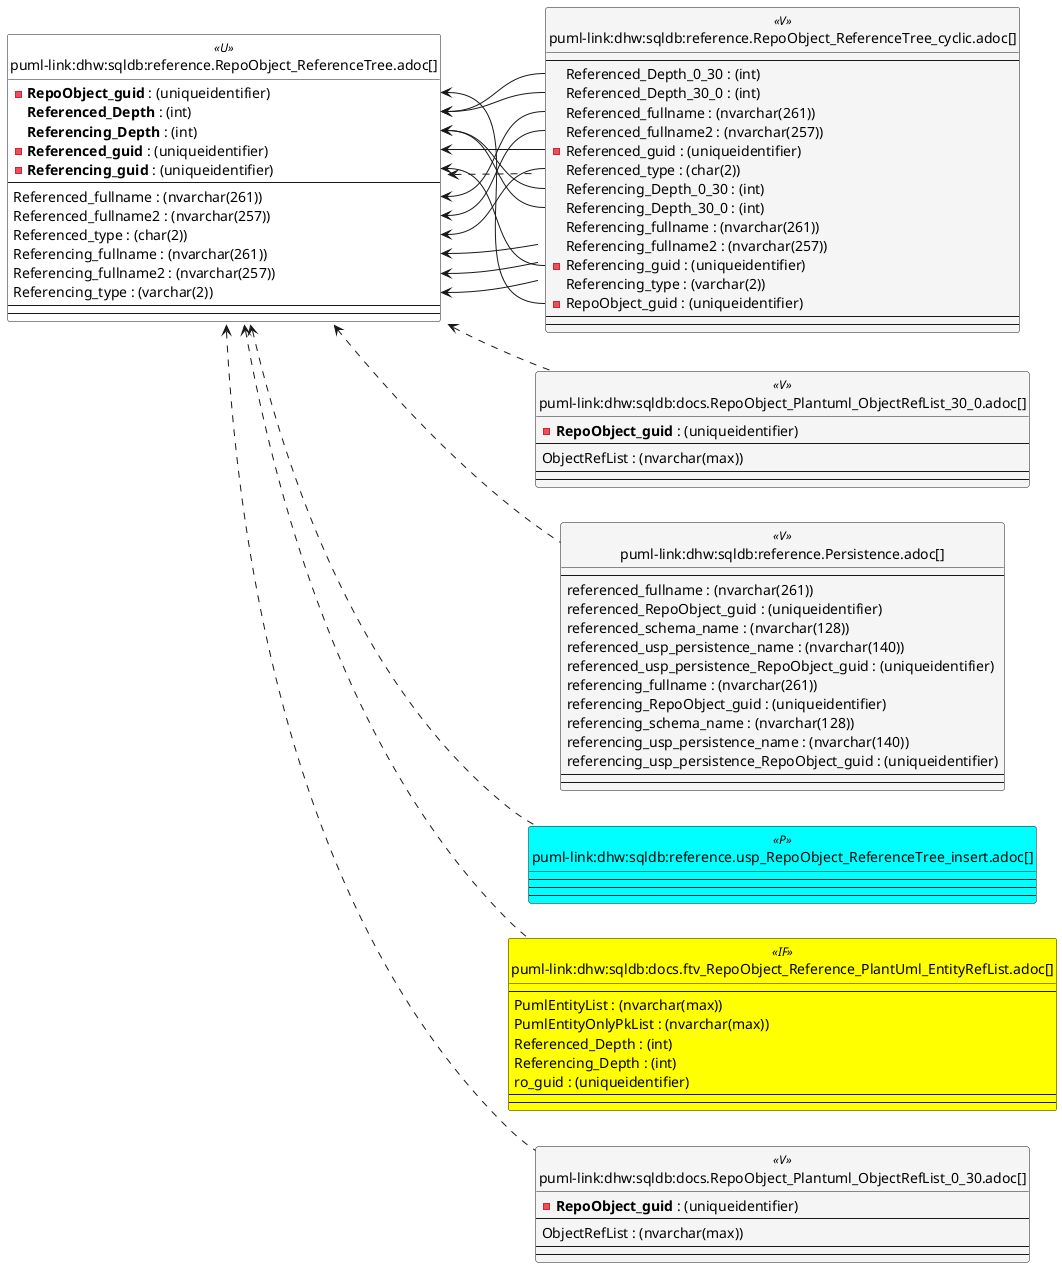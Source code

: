 @startuml
left to right direction
'top to bottom direction
hide circle
'avoide "." issues:
set namespaceSeparator none


skinparam class {
  BackgroundColor White
  BackgroundColor<<FN>> Yellow
  BackgroundColor<<FS>> Yellow
  BackgroundColor<<FT>> LightGray
  BackgroundColor<<IF>> Yellow
  BackgroundColor<<IS>> Yellow
  BackgroundColor<<P>> Aqua
  BackgroundColor<<PC>> Aqua
  BackgroundColor<<SN>> Yellow
  BackgroundColor<<SO>> SlateBlue
  BackgroundColor<<TF>> LightGray
  BackgroundColor<<TR>> Tomato
  BackgroundColor<<U>> White
  BackgroundColor<<V>> WhiteSmoke
  BackgroundColor<<X>> Aqua
  BackgroundColor<<external>> AliceBlue
}


entity "puml-link:dhw:sqldb:docs.ftv_RepoObject_Reference_PlantUml_EntityRefList.adoc[]" as docs.ftv_RepoObject_Reference_PlantUml_EntityRefList << IF >> {
  --
  PumlEntityList : (nvarchar(max))
  PumlEntityOnlyPkList : (nvarchar(max))
  Referenced_Depth : (int)
  Referencing_Depth : (int)
  ro_guid : (uniqueidentifier)
  --
  --
}

entity "puml-link:dhw:sqldb:docs.RepoObject_Plantuml_ObjectRefList_0_30.adoc[]" as docs.RepoObject_Plantuml_ObjectRefList_0_30 << V >> {
  - **RepoObject_guid** : (uniqueidentifier)
  --
  ObjectRefList : (nvarchar(max))
  --
  --
}

entity "puml-link:dhw:sqldb:docs.RepoObject_Plantuml_ObjectRefList_30_0.adoc[]" as docs.RepoObject_Plantuml_ObjectRefList_30_0 << V >> {
  - **RepoObject_guid** : (uniqueidentifier)
  --
  ObjectRefList : (nvarchar(max))
  --
  --
}

entity "puml-link:dhw:sqldb:reference.Persistence.adoc[]" as reference.Persistence << V >> {
  --
  referenced_fullname : (nvarchar(261))
  referenced_RepoObject_guid : (uniqueidentifier)
  referenced_schema_name : (nvarchar(128))
  referenced_usp_persistence_name : (nvarchar(140))
  referenced_usp_persistence_RepoObject_guid : (uniqueidentifier)
  referencing_fullname : (nvarchar(261))
  referencing_RepoObject_guid : (uniqueidentifier)
  referencing_schema_name : (nvarchar(128))
  referencing_usp_persistence_name : (nvarchar(140))
  referencing_usp_persistence_RepoObject_guid : (uniqueidentifier)
  --
  --
}

entity "puml-link:dhw:sqldb:reference.RepoObject_ReferenceTree.adoc[]" as reference.RepoObject_ReferenceTree << U >> {
  - **RepoObject_guid** : (uniqueidentifier)
  **Referenced_Depth** : (int)
  **Referencing_Depth** : (int)
  - **Referenced_guid** : (uniqueidentifier)
  - **Referencing_guid** : (uniqueidentifier)
  --
  Referenced_fullname : (nvarchar(261))
  Referenced_fullname2 : (nvarchar(257))
  Referenced_type : (char(2))
  Referencing_fullname : (nvarchar(261))
  Referencing_fullname2 : (nvarchar(257))
  Referencing_type : (varchar(2))
  --
  --
}

entity "puml-link:dhw:sqldb:reference.RepoObject_ReferenceTree_cyclic.adoc[]" as reference.RepoObject_ReferenceTree_cyclic << V >> {
  --
  Referenced_Depth_0_30 : (int)
  Referenced_Depth_30_0 : (int)
  Referenced_fullname : (nvarchar(261))
  Referenced_fullname2 : (nvarchar(257))
  - Referenced_guid : (uniqueidentifier)
  Referenced_type : (char(2))
  Referencing_Depth_0_30 : (int)
  Referencing_Depth_30_0 : (int)
  Referencing_fullname : (nvarchar(261))
  Referencing_fullname2 : (nvarchar(257))
  - Referencing_guid : (uniqueidentifier)
  Referencing_type : (varchar(2))
  - RepoObject_guid : (uniqueidentifier)
  --
  --
}

entity "puml-link:dhw:sqldb:reference.usp_RepoObject_ReferenceTree_insert.adoc[]" as reference.usp_RepoObject_ReferenceTree_insert << P >> {
  --
  --
  --
}

reference.RepoObject_ReferenceTree <.. reference.Persistence
reference.RepoObject_ReferenceTree <.. reference.RepoObject_ReferenceTree_cyclic
reference.RepoObject_ReferenceTree <.. reference.usp_RepoObject_ReferenceTree_insert
reference.RepoObject_ReferenceTree <.. docs.ftv_RepoObject_Reference_PlantUml_EntityRefList
reference.RepoObject_ReferenceTree <.. docs.RepoObject_Plantuml_ObjectRefList_0_30
reference.RepoObject_ReferenceTree <.. docs.RepoObject_Plantuml_ObjectRefList_30_0
"reference.RepoObject_ReferenceTree::Referenced_Depth" <-- "reference.RepoObject_ReferenceTree_cyclic::Referenced_Depth_30_0"
"reference.RepoObject_ReferenceTree::Referenced_Depth" <-- "reference.RepoObject_ReferenceTree_cyclic::Referenced_Depth_0_30"
"reference.RepoObject_ReferenceTree::Referenced_fullname" <-- "reference.RepoObject_ReferenceTree_cyclic::Referenced_fullname"
"reference.RepoObject_ReferenceTree::Referenced_fullname2" <-- "reference.RepoObject_ReferenceTree_cyclic::Referenced_fullname2"
"reference.RepoObject_ReferenceTree::Referenced_guid" <-- "reference.RepoObject_ReferenceTree_cyclic::Referenced_guid"
"reference.RepoObject_ReferenceTree::Referenced_type" <-- "reference.RepoObject_ReferenceTree_cyclic::Referenced_type"
"reference.RepoObject_ReferenceTree::Referencing_Depth" <-- "reference.RepoObject_ReferenceTree_cyclic::Referencing_Depth_30_0"
"reference.RepoObject_ReferenceTree::Referencing_Depth" <-- "reference.RepoObject_ReferenceTree_cyclic::Referencing_Depth_0_30"
"reference.RepoObject_ReferenceTree::Referencing_fullname" <-- "reference.RepoObject_ReferenceTree_cyclic::referencing_fullname"
"reference.RepoObject_ReferenceTree::Referencing_fullname2" <-- "reference.RepoObject_ReferenceTree_cyclic::referencing_fullname2"
"reference.RepoObject_ReferenceTree::Referencing_guid" <-- "reference.RepoObject_ReferenceTree_cyclic::Referencing_guid"
"reference.RepoObject_ReferenceTree::Referencing_type" <-- "reference.RepoObject_ReferenceTree_cyclic::referencing_type"
"reference.RepoObject_ReferenceTree::RepoObject_guid" <-- "reference.RepoObject_ReferenceTree_cyclic::RepoObject_guid"
@enduml

